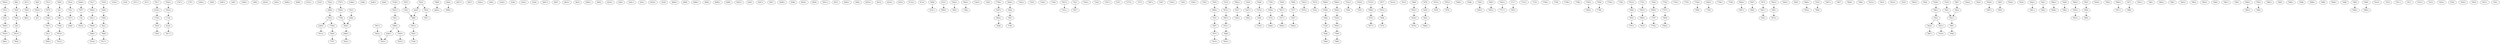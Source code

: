 digraph adj {
graph [k=96]
edge [d=-95]
"338+" [l=623]
"338-" [l=623]
"347+" [l=4564]
"347-" [l=4564]
"541+" [l=971]
"541-" [l=971]
"734+" [l=2272]
"734-" [l=2272]
"806+" [l=349]
"806-" [l=349]
"966+" [l=443]
"966-" [l=443]
"1066+" [l=494]
"1066-" [l=494]
"1354+" [l=710]
"1354-" [l=710]
"1671+" [l=568]
"1671-" [l=568]
"1734+" [l=3044]
"1734-" [l=3044]
"1767+" [l=239]
"1767-" [l=239]
"1906+" [l=299]
"1906-" [l=299]
"1987+" [l=639]
"1987-" [l=639]
"1996+" [l=218]
"1996-" [l=218]
"2034+" [l=655]
"2034-" [l=655]
"2088+" [l=218]
"2088-" [l=218]
"2193+" [l=344]
"2193-" [l=344]
"2369+" [l=223]
"2369-" [l=223]
"2386+" [l=740]
"2386-" [l=740]
"2640+" [l=495]
"2640-" [l=495]
"2645+" [l=316]
"2645-" [l=316]
"2664+" [l=246]
"2664-" [l=246]
"2837+" [l=326]
"2837-" [l=326]
"2990+" [l=419]
"2990-" [l=419]
"3042+" [l=844]
"3042-" [l=844]
"3306+" [l=502]
"3306-" [l=502]
"3328+" [l=221]
"3328-" [l=221]
"3344+" [l=554]
"3344-" [l=554]
"3697+" [l=370]
"3697-" [l=370]
"3823+" [l=251]
"3823-" [l=251]
"3894+" [l=244]
"3894-" [l=244]
"4102+" [l=376]
"4102-" [l=376]
"4205+" [l=222]
"4205-" [l=222]
"4361+" [l=330]
"4361-" [l=330]
"4558+" [l=451]
"4558-" [l=451]
"4969+" [l=375]
"4969-" [l=375]
"4984+" [l=255]
"4984-" [l=255]
"4989+" [l=313]
"4989-" [l=313]
"5005+" [l=348]
"5005-" [l=348]
"5047+" [l=457]
"5047-" [l=457]
"5098+" [l=345]
"5098-" [l=345]
"5829+" [l=388]
"5829-" [l=388]
"5951+" [l=249]
"5951-" [l=249]
"5962+" [l=267]
"5962-" [l=267]
"6018+" [l=282]
"6018-" [l=282]
"6255+" [l=240]
"6255-" [l=240]
"6716+" [l=210]
"6716-" [l=210]
"6721+" [l=254]
"6721-" [l=254]
"7262+" [l=280]
"7262-" [l=280]
"7265+" [l=660]
"7265-" [l=660]
"7287+" [l=893]
"7287-" [l=893]
"7303+" [l=514]
"7303-" [l=514]
"7304+" [l=657]
"7304-" [l=657]
"7321+" [l=226]
"7321-" [l=226]
"7342+" [l=1117]
"7342-" [l=1117]
"7346+" [l=202]
"7346-" [l=202]
"7347+" [l=212]
"7347-" [l=212]
"7375+" [l=264]
"7375-" [l=264]
"7387+" [l=491]
"7387-" [l=491]
"7393+" [l=225]
"7393-" [l=225]
"7395+" [l=256]
"7395-" [l=256]
"7419+" [l=4262]
"7419-" [l=4262]
"7430+" [l=49493]
"7430-" [l=49493]
"7474+" [l=21830]
"7474-" [l=21830]
"7477+" [l=27824]
"7477-" [l=27824]
"7490+" [l=12749]
"7490-" [l=12749]
"7503+" [l=1715]
"7503-" [l=1715]
"7508+" [l=9160]
"7508-" [l=9160]
"7520+" [l=12807]
"7520-" [l=12807]
"7531+" [l=5514]
"7531-" [l=5514]
"7538+" [l=283]
"7538-" [l=283]
"7545+" [l=31604]
"7545-" [l=31604]
"7555+" [l=3035]
"7555-" [l=3035]
"7557+" [l=2243]
"7557-" [l=2243]
"7574+" [l=22849]
"7574-" [l=22849]
"7600+" [l=3016]
"7600-" [l=3016]
"7614+" [l=949]
"7614-" [l=949]
"7627+" [l=4250]
"7627-" [l=4250]
"7639+" [l=2977]
"7639-" [l=2977]
"7648+" [l=1553]
"7648-" [l=1553]
"7668+" [l=24151]
"7668-" [l=24151]
"7674+" [l=1117]
"7674-" [l=1117]
"7689+" [l=621]
"7689-" [l=621]
"7693+" [l=1608]
"7693-" [l=1608]
"7700+" [l=4590]
"7700-" [l=4590]
"7717+" [l=28053]
"7717-" [l=28053]
"7723+" [l=690]
"7723-" [l=690]
"7786+" [l=51127]
"7786-" [l=51127]
"7787+" [l=12977]
"7787-" [l=12977]
"7788+" [l=2851]
"7788-" [l=2851]
"7789+" [l=48492]
"7789-" [l=48492]
"7790+" [l=5655]
"7790-" [l=5655]
"7791+" [l=17716]
"7791-" [l=17716]
"7792+" [l=8897]
"7792-" [l=8897]
"7793+" [l=2149]
"7793-" [l=2149]
"7794+" [l=44710]
"7794-" [l=44710]
"7796+" [l=11391]
"7796-" [l=11391]
"7797+" [l=2817]
"7797-" [l=2817]
"7798+" [l=1586]
"7798-" [l=1586]
"7799+" [l=18971]
"7799-" [l=18971]
"7800+" [l=57060]
"7800-" [l=57060]
"7801+" [l=18860]
"7801-" [l=18860]
"7802+" [l=2584]
"7802-" [l=2584]
"7804+" [l=12161]
"7804-" [l=12161]
"7805+" [l=7005]
"7805-" [l=7005]
"7806+" [l=3262]
"7806-" [l=3262]
"7807+" [l=26138]
"7807-" [l=26138]
"7808+" [l=4825]
"7808-" [l=4825]
"7809+" [l=46740]
"7809-" [l=46740]
"7810+" [l=18083]
"7810-" [l=18083]
"7813+" [l=44586]
"7813-" [l=44586]
"7814+" [l=35266]
"7814-" [l=35266]
"7815+" [l=10380]
"7815-" [l=10380]
"7817+" [l=52621]
"7817-" [l=52621]
"7818+" [l=15076]
"7818-" [l=15076]
"7819+" [l=28696]
"7819-" [l=28696]
"7820+" [l=3670]
"7820-" [l=3670]
"7821+" [l=2867]
"7821-" [l=2867]
"7822+" [l=36644]
"7822-" [l=36644]
"7823+" [l=58285]
"7823-" [l=58285]
"7824+" [l=3238]
"7824-" [l=3238]
"7825+" [l=7897]
"7825-" [l=7897]
"7826+" [l=42666]
"7826-" [l=42666]
"7829+" [l=83346]
"7829-" [l=83346]
"7830+" [l=32150]
"7830-" [l=32150]
"7831+" [l=38379]
"7831-" [l=38379]
"7832+" [l=32259]
"7832-" [l=32259]
"7833+" [l=67958]
"7833-" [l=67958]
"7834+" [l=4959]
"7834-" [l=4959]
"7835+" [l=34044]
"7835-" [l=34044]
"7836+" [l=7164]
"7836-" [l=7164]
"7837+" [l=13856]
"7837-" [l=13856]
"7840+" [l=72218]
"7840-" [l=72218]
"7841+" [l=3554]
"7841-" [l=3554]
"7842+" [l=1650]
"7842-" [l=1650]
"7843+" [l=27628]
"7843-" [l=27628]
"7844+" [l=18479]
"7844-" [l=18479]
"7845+" [l=3685]
"7845-" [l=3685]
"7846+" [l=10521]
"7846-" [l=10521]
"7847+" [l=2277]
"7847-" [l=2277]
"7848+" [l=104444]
"7848-" [l=104444]
"7849+" [l=88587]
"7849-" [l=88587]
"7850+" [l=23822]
"7850-" [l=23822]
"7851+" [l=63349]
"7851-" [l=63349]
"7852+" [l=55374]
"7852-" [l=55374]
"7853+" [l=79047]
"7853-" [l=79047]
"7855+" [l=10591]
"7855-" [l=10591]
"7856+" [l=42508]
"7856-" [l=42508]
"7857+" [l=22503]
"7857-" [l=22503]
"7858+" [l=42370]
"7858-" [l=42370]
"7860+" [l=106188]
"7860-" [l=106188]
"7861+" [l=5719]
"7861-" [l=5719]
"7862+" [l=2413]
"7862-" [l=2413]
"7863+" [l=7581]
"7863-" [l=7581]
"7864+" [l=14359]
"7864-" [l=14359]
"7865+" [l=29663]
"7865-" [l=29663]
"7866+" [l=98640]
"7866-" [l=98640]
"7867+" [l=22251]
"7867-" [l=22251]
"7868+" [l=18892]
"7868-" [l=18892]
"7869+" [l=34212]
"7869-" [l=34212]
"7870+" [l=75393]
"7870-" [l=75393]
"7871+" [l=8713]
"7871-" [l=8713]
"7872+" [l=43408]
"7872-" [l=43408]
"7873+" [l=38408]
"7873-" [l=38408]
"7874+" [l=26283]
"7874-" [l=26283]
"7876+" [l=60151]
"7876-" [l=60151]
"7877+" [l=21886]
"7877-" [l=21886]
"7878+" [l=50915]
"7878-" [l=50915]
"7879+" [l=32181]
"7879-" [l=32181]
"7880+" [l=23563]
"7880-" [l=23563]
"7881+" [l=2812]
"7881-" [l=2812]
"7882+" [l=2554]
"7882-" [l=2554]
"7884+" [l=13473]
"7884-" [l=13473]
"7885+" [l=4804]
"7885-" [l=4804]
"7886+" [l=2488]
"7886-" [l=2488]
"7887+" [l=23054]
"7887-" [l=23054]
"7888+" [l=46276]
"7888-" [l=46276]
"7889+" [l=8007]
"7889-" [l=8007]
"7890+" [l=29914]
"7890-" [l=29914]
"7891+" [l=35585]
"7891-" [l=35585]
"7892+" [l=28573]
"7892-" [l=28573]
"7893+" [l=21244]
"7893-" [l=21244]
"7894+" [l=55450]
"7894-" [l=55450]
"7895+" [l=26706]
"7895-" [l=26706]
"7896+" [l=8484]
"7896-" [l=8484]
"7897+" [l=43959]
"7897-" [l=43959]
"7898+" [l=38431]
"7898-" [l=38431]
"7899+" [l=12981]
"7899-" [l=12981]
"7900+" [l=37061]
"7900-" [l=37061]
"7902+" [l=92682]
"7902-" [l=92682]
"7903+" [l=18828]
"7903-" [l=18828]
"7905+" [l=76267]
"7905-" [l=76267]
"7906+" [l=27755]
"7906-" [l=27755]
"7907+" [l=9999]
"7907-" [l=9999]
"7908+" [l=73620]
"7908-" [l=73620]
"7909+" [l=59428]
"7909-" [l=59428]
"7910+" [l=5334]
"7910-" [l=5334]
"7911+" [l=6553]
"7911-" [l=6553]
"7912+" [l=43602]
"7912-" [l=43602]
"7913+" [l=21714]
"7913-" [l=21714]
"7915+" [l=26387]
"7915-" [l=26387]
"7916+" [l=8539]
"7916-" [l=8539]
"7917+" [l=6662]
"7917-" [l=6662]
"7918+" [l=23237]
"7918-" [l=23237]
"7919+" [l=28133]
"7919-" [l=28133]
"7920+" [l=37237]
"7920-" [l=37237]
"7921+" [l=3683]
"7921-" [l=3683]
"7922+" [l=51190]
"7922-" [l=51190]
"7923+" [l=14414]
"7923-" [l=14414]
"7924+" [l=4470]
"7924-" [l=4470]
"7925+" [l=3349]
"7925-" [l=3349]
"7927+" [l=18678]
"7927-" [l=18678]
"7928+" [l=95519]
"7928-" [l=95519]
"7929+" [l=4237]
"7929-" [l=4237]
"7930+" [l=75657]
"7930-" [l=75657]
"7931+" [l=33139]
"7931-" [l=33139]
"338+" -> "7600+" [d=-159 e=33.8 n=19]
"338-" -> "7815+" [d=-14 e=0.0 n=77]
"347+" -> "7843-" [d=-182 e=22.7 n=42]
"541+" -> "7895+" [d=-196 e=33.8 n=19]
"541-" -> "7847-" [d=-141 e=21.3 n=48]
"734+" -> "7557+" [d=-169 e=36.8 n=16]
"734-" -> "7814+" [d=-180 e=22.5 n=43]
"806-" -> "7843+" [d=-225 e=19.5 n=57]
"966-" -> "7930-" [d=-186 e=18.4 n=64]
"1066+" -> "7918+" [d=-187 e=23.3 n=40]
"1066-" -> "7909-" [d=-126 e=38.1 n=15]
"1734+" -> "7818-" [d=-193 e=21.7 n=46]
"1734-" -> "4102-" [d=-211 e=26.5 n=31]
"2369+" -> "7813+" [d=-162 e=22.5 n=43]
"2369-" -> "7832+" [d=-130 e=33.8 n=19]
"2645+" -> "7923+" [d=-176 e=29.5 n=25]
"2645-" -> "7880-" [d=-173 e=32.2 n=21]
"2664-" -> "7898+" [d=-95 e=0.0 n=49]
"2990+" -> "7922+" [d=-210 e=32.2 n=21]
"2990-" -> "7832-" [d=-191 e=25.7 n=33]
"3306+" -> "7557-" [d=-202 e=18.6 n=63]
"4102+" -> "1734+" [d=-211 e=26.5 n=31]
"4102-" -> "7817+" [d=-253 e=27.4 n=29]
"6721-" -> "7899+" [d=-46 e=0.0 n=19]
"7262+" -> "7845-" [d=-95 e=0.0 n=28]
"7287+" -> "7844+" [d=-95 e=0.0 n=36]
"7287-" -> "7796-" [d=-95 e=0.0 n=61]
"7321-" -> "7927-" [d=-180 e=26.9 n=30]
"7346+" -> "7847+" [d=-95 e=0.0 n=35]
"7346-" -> "7879+" [d=-95 e=0.0 n=14]
"7419-" -> "7872+" [d=-208 e=21.1 n=49]
"7430-" -> "7627+" [d=-249 e=18.1 n=66]
"7474+" -> "7490-" [d=-297 e=26.1 n=32]
"7474-" -> "7648+" [d=-177 e=19.5 n=57]
"7477+" -> "7894+" [d=-268 e=24.2 n=37]
"7477-" -> "7837-" [d=-227 e=25.7 n=33]
"7490+" -> "7474-" [d=-297 e=26.1 n=32]
"7490-" -> "7700+" [d=-224 e=36.8 n=16]
"7503+" -> "7874+" [d=-216 e=24.9 n=35]
"7508+" -> "7892-" [d=-165 e=23.3 n=40]
"7508-" -> "7889-" [d=-180 e=24.2 n=37]
"7520+" -> "7892+" [d=-188 e=25.7 n=33]
"7520-" -> "7846-" [d=-191 e=34.7 n=18]
"7531+" -> "7868-" [d=-207 e=34.7 n=18]
"7531-" -> "7897-" [d=-245 e=20.6 n=51]
"7538+" -> "7825+" [d=-210 e=36.8 n=16]
"7545+" -> "7835+" [d=-95 e=0.0 n=49]
"7545-" -> "7880-" [d=-188 e=28.4 n=27]
"7555+" -> "7830-" [d=-166 e=20.8 n=50]
"7557+" -> "3306-" [d=-202 e=18.6 n=63]
"7557-" -> "734-" [d=-169 e=36.8 n=16]
"7574+" -> "7908+" [d=-191 e=17.3 n=73]
"7600+" -> "7930+" [d=-161 e=32.2 n=21]
"7600-" -> "338-" [d=-159 e=33.8 n=19]
"7627+" -> "7802-" [d=-194 e=33.0 n=20]
"7627-" -> "7430+" [d=-249 e=18.1 n=66]
"7639+" -> "7878+" [d=-235 e=27.4 n=29]
"7639-" -> "7852-" [d=-180 e=18.7 n=62]
"7648-" -> "7474+" [d=-177 e=19.5 n=57]
"7668+" -> "7821+" [d=-214 e=21.7 n=46]
"7668-" -> "7917+" [d=-165 e=23.6 n=39]
"7674+" -> "7876-" [d=-185 e=19.0 n=60]
"7693-" -> "7925+" [d=-182 e=35.7 n=17]
"7700-" -> "7490+" [d=-224 e=36.8 n=16]
"7717-" -> "7833-" [d=-177 e=24.6 n=36]
"7787+" -> "7849+" [d=-156 e=38.1 n=15]
"7789+" -> "7858+" [d=-211 e=32.2 n=21]
"7791-" -> "7855+" [d=-165 e=22.7 n=42]
"7792-" -> "7797+" [d=-211 e=31.4 n=22]
"7794+" -> "7840-" [d=-224 e=24.2 n=37]
"7796+" -> "7287+" [d=-95 e=0.0 n=61]
"7797+" -> "7809-" [d=-199 e=19.9 n=55]
"7797-" -> "7792+" [d=-211 e=31.4 n=22]
"7798+" -> "7849-" [d=-95 e=0.0 n=43]
"7798-" -> "7832+" [d=-271 e=22.0 n=45]
"7800+" -> "7907+" [d=-176 e=28.9 n=26]
"7801+" -> "7823-" [d=-5507 e=28.9 n=26]
"7801-" -> "7873+" [d=-13578 e=22.2 n=44]
"7802+" -> "7627-" [d=-194 e=33.0 n=20]
"7804+" -> "7815-" [d=-194 e=22.0 n=45]
"7806+" -> "7916+" [d=-236 e=36.8 n=16]
"7809+" -> "7797-" [d=-199 e=19.9 n=55]
"7809-" -> "7902+" [d=-148 e=27.9 n=28]
"7813-" -> "2369-" [d=-162 e=22.5 n=43]
"7814-" -> "734+" [d=-180 e=22.5 n=43]
"7815+" -> "7804-" [d=-194 e=22.0 n=45]
"7815-" -> "338+" [d=-14 e=0.0 n=77]
"7817-" -> "4102+" [d=-253 e=27.4 n=29]
"7818+" -> "1734-" [d=-193 e=21.7 n=46]
"7818-" -> "7920-" [d=-142 e=21.5 n=47]
"7821+" -> "7909+" [d=-196 e=22.0 n=45]
"7821-" -> "7668-" [d=-214 e=21.7 n=46]
"7822+" -> "7867+" [d=-178 e=29.5 n=25]
"7822-" -> "7921+" [d=-95 e=0.0 n=70]
"7823+" -> "7801-" [d=-5507 e=28.9 n=26]
"7825+" -> "7851-" [d=-148 e=33.8 n=19]
"7825-" -> "7538-" [d=-210 e=36.8 n=16]
"7826+" -> "7844-" [d=-219 e=22.7 n=42]
"7829+" -> "7887+" [d=-32 e=0.0 n=61]
"7830+" -> "7555-" [d=-166 e=20.8 n=50]
"7831+" -> "7919+" [d=-209 e=27.4 n=29]
"7831-" -> "7921+" [d=-95 e=0.0 n=73]
"7832+" -> "2990+" [d=-191 e=25.7 n=33]
"7832-" -> "2369+" [d=-130 e=33.8 n=19]
"7832-" -> "7798+" [d=-271 e=22.0 n=45]
"7833+" -> "7717+" [d=-177 e=24.6 n=36]
"7835-" -> "7545-" [d=-95 e=0.0 n=49]
"7836-" -> "7837+" [d=-185 e=0.0 n=40]
"7837+" -> "7477+" [d=-227 e=25.7 n=33]
"7837-" -> "7836+" [d=-185 e=0.0 n=40]
"7840+" -> "7794-" [d=-224 e=24.2 n=37]
"7841-" -> "7842-" [d=-286 e=25.3 n=34]
"7842+" -> "7841+" [d=-286 e=25.3 n=34]
"7843+" -> "347-" [d=-182 e=22.7 n=42]
"7843-" -> "806+" [d=-225 e=19.5 n=57]
"7844+" -> "7826-" [d=-219 e=22.7 n=42]
"7844-" -> "7287-" [d=-95 e=0.0 n=36]
"7845+" -> "7262-" [d=-95 e=0.0 n=28]
"7846+" -> "7520+" [d=-191 e=34.7 n=18]
"7846-" -> "7869-" [d=-95 e=0.0 n=57]
"7847+" -> "541+" [d=-141 e=21.3 n=48]
"7847-" -> "7346-" [d=-95 e=0.0 n=35]
"7848-" -> "7882-" [d=-205 e=30.1 n=24]
"7849+" -> "7798-" [d=-95 e=0.0 n=43]
"7849-" -> "7787-" [d=-156 e=38.1 n=15]
"7850+" -> "7923+" [d=-12582 e=26.5 n=31]
"7850-" -> "7857-" [d=-199 e=20.6 n=51]
"7851+" -> "7825-" [d=-148 e=33.8 n=19]
"7851-" -> "7880+" [d=-198 e=25.7 n=33]
"7852+" -> "7639+" [d=-180 e=18.7 n=62]
"7852-" -> "7866+" [d=-179 e=27.9 n=28]
"7853-" -> "7905-" [d=-166 e=27.9 n=28]
"7855+" -> "7890+" [d=-95 e=0.0 n=40]
"7855-" -> "7791+" [d=-165 e=22.7 n=42]
"7857+" -> "7850+" [d=-199 e=20.6 n=51]
"7858-" -> "7789-" [d=-211 e=32.2 n=21]
"7860+" -> "7871+" [d=-231 e=29.5 n=25]
"7865+" -> "7905+" [d=-246 e=30.7 n=23]
"7866-" -> "7852+" [d=-179 e=27.9 n=28]
"7867-" -> "7822-" [d=-178 e=29.5 n=25]
"7868+" -> "7531-" [d=-207 e=34.7 n=18]
"7868-" -> "7903+" [d=-203 e=30.1 n=24]
"7869+" -> "7846+" [d=-95 e=0.0 n=57]
"7870+" -> "7908-" [d=-70 e=27.9 n=28]
"7870-" -> "7877+" [d=-196 e=25.7 n=33]
"7871-" -> "7860-" [d=-231 e=29.5 n=25]
"7872+" -> "7897+" [d=-10 e=0.0 n=47]
"7872-" -> "7419+" [d=-208 e=21.1 n=49]
"7873-" -> "7801+" [d=-13578 e=22.2 n=44]
"7874-" -> "7503-" [d=-216 e=24.9 n=35]
"7876+" -> "7674-" [d=-185 e=19.0 n=60]
"7877-" -> "7870+" [d=-196 e=25.7 n=33]
"7878-" -> "7639-" [d=-235 e=27.4 n=29]
"7879+" -> "7913+" [d=-167 e=26.1 n=32]
"7879-" -> "7346+" [d=-95 e=0.0 n=14]
"7880+" -> "2645+" [d=-173 e=32.2 n=21]
"7880+" -> "7545+" [d=-188 e=28.4 n=27]
"7880-" -> "7851+" [d=-198 e=25.7 n=33]
"7882+" -> "7848+" [d=-205 e=30.1 n=24]
"7884+" -> "7893+" [d=-198 e=19.7 n=56]
"7887-" -> "7829-" [d=-32 e=0.0 n=61]
"7889+" -> "7508+" [d=-180 e=24.2 n=37]
"7890+" -> "7915-" [d=-189 e=20.4 n=52]
"7890-" -> "7855-" [d=-95 e=0.0 n=40]
"7891+" -> "7921-" [d=-24 e=0.0 n=66]
"7891-" -> "7928-" [d=-225 e=23.0 n=41]
"7892+" -> "7508-" [d=-165 e=23.3 n=40]
"7892-" -> "7520-" [d=-188 e=25.7 n=33]
"7893-" -> "7884-" [d=-198 e=19.7 n=56]
"7894-" -> "7477-" [d=-268 e=24.2 n=37]
"7895-" -> "541-" [d=-196 e=33.8 n=19]
"7897+" -> "7531+" [d=-245 e=20.6 n=51]
"7897-" -> "7872-" [d=-10 e=0.0 n=47]
"7898-" -> "2664+" [d=-95 e=0.0 n=49]
"7899-" -> "6721+" [d=-46 e=0.0 n=19]
"7900-" -> "7906+" [d=-197 e=23.3 n=40]
"7902-" -> "7809+" [d=-148 e=27.9 n=28]
"7903-" -> "7868+" [d=-203 e=30.1 n=24]
"7905+" -> "7853+" [d=-166 e=27.9 n=28]
"7905-" -> "7865-" [d=-246 e=30.7 n=23]
"7906-" -> "7900+" [d=-197 e=23.3 n=40]
"7907-" -> "7800-" [d=-176 e=28.9 n=26]
"7908+" -> "7870-" [d=-70 e=27.9 n=28]
"7908-" -> "7574-" [d=-191 e=17.3 n=73]
"7909+" -> "1066+" [d=-126 e=38.1 n=15]
"7909-" -> "7821-" [d=-196 e=22.0 n=45]
"7913-" -> "7879-" [d=-167 e=26.1 n=32]
"7915+" -> "7890-" [d=-189 e=20.4 n=52]
"7916-" -> "7806-" [d=-236 e=36.8 n=16]
"7917-" -> "7668+" [d=-165 e=23.6 n=39]
"7918-" -> "1066-" [d=-187 e=23.3 n=40]
"7919-" -> "7831-" [d=-209 e=27.4 n=29]
"7920+" -> "7818+" [d=-142 e=21.5 n=47]
"7921+" -> "7891-" [d=-24 e=0.0 n=66]
"7921-" -> "7822+" [d=-95 e=0.0 n=70]
"7921-" -> "7831+" [d=-95 e=0.0 n=73]
"7922-" -> "2990-" [d=-210 e=32.2 n=21]
"7923-" -> "2645-" [d=-176 e=29.5 n=25]
"7923-" -> "7850-" [d=-12582 e=26.5 n=31]
"7925-" -> "7693+" [d=-182 e=35.7 n=17]
"7927+" -> "7321+" [d=-180 e=26.9 n=30]
"7928+" -> "7891+" [d=-225 e=23.0 n=41]
"7930+" -> "966+" [d=-186 e=18.4 n=64]
"7930-" -> "7600-" [d=-161 e=32.2 n=21]
}
